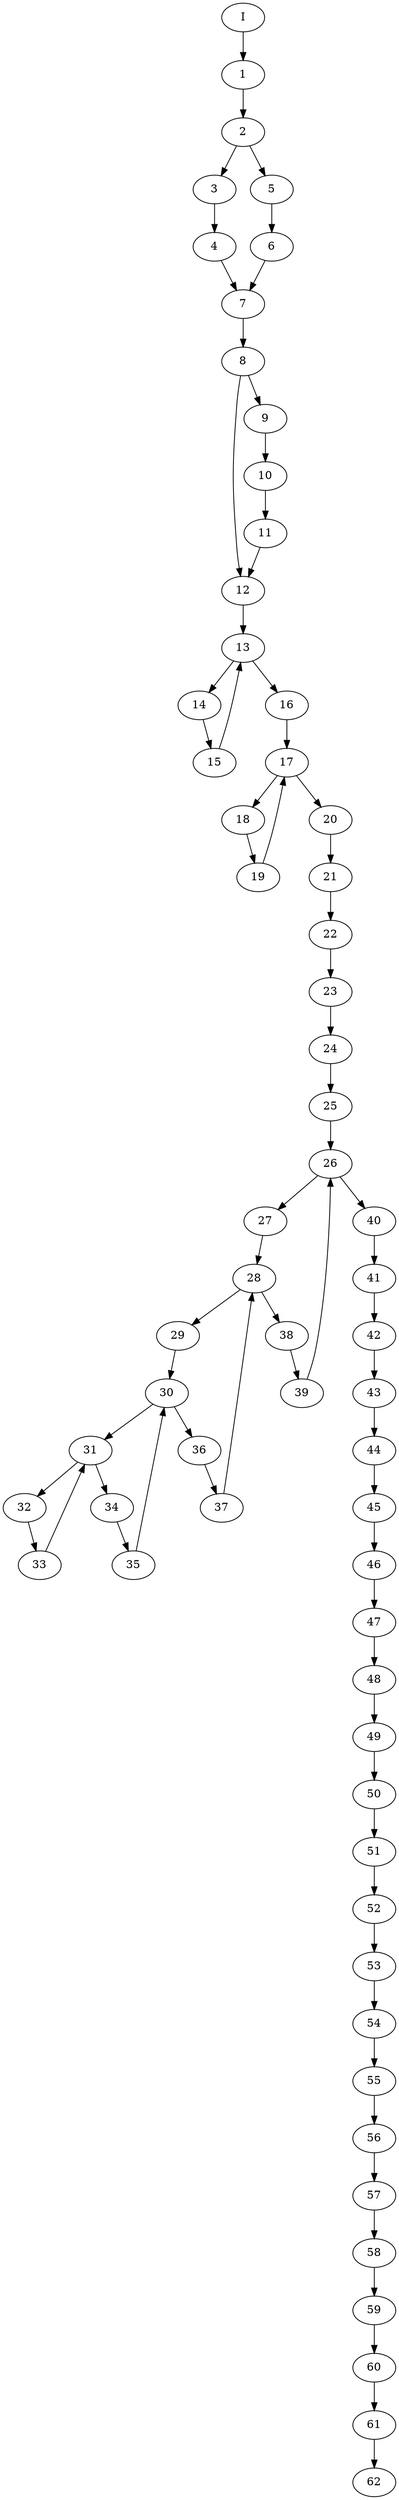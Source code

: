 digraph complejidad0 {
	I->1;
	1->2;
	2->3;
	2->5;
	3->4;
	4->7;
	5->6;
	6->7;
	7->8;
	8->9;
	8->12;
	9->10;
	10->11;
	11->12;
	12->13;
	13->14;
	13->16;
	14->15;
	15->13;
	16->17;
	17->18;
	17->20;
	18->19;
	19->17;
	20->21;
	21->22;
	22->23;
	23->24;
	24->25;
	25->26;
	26->27;
	26->40;
	27->28;
	28->29;
	28->38;
	29->30;
	30->31;
	30->36;
	31->32;
	31->34;
	32->33;
	33->31;
	34->35;
	35->30;
	36->37;
	37->28;
	38->39;
	39->26;
	40->41;
	41->42;
	42->43;
	43->44;
	44->45;
	45->46;
	46->47;
	47->48;
	48->49;
	49->50;
	50->51;
	51->52;
	52->53;
	53->54;
	54->55;
	55->56;
	56->57;
	57->58;
	58->59;
	59->60;
	60->61;
	61->62;
	}